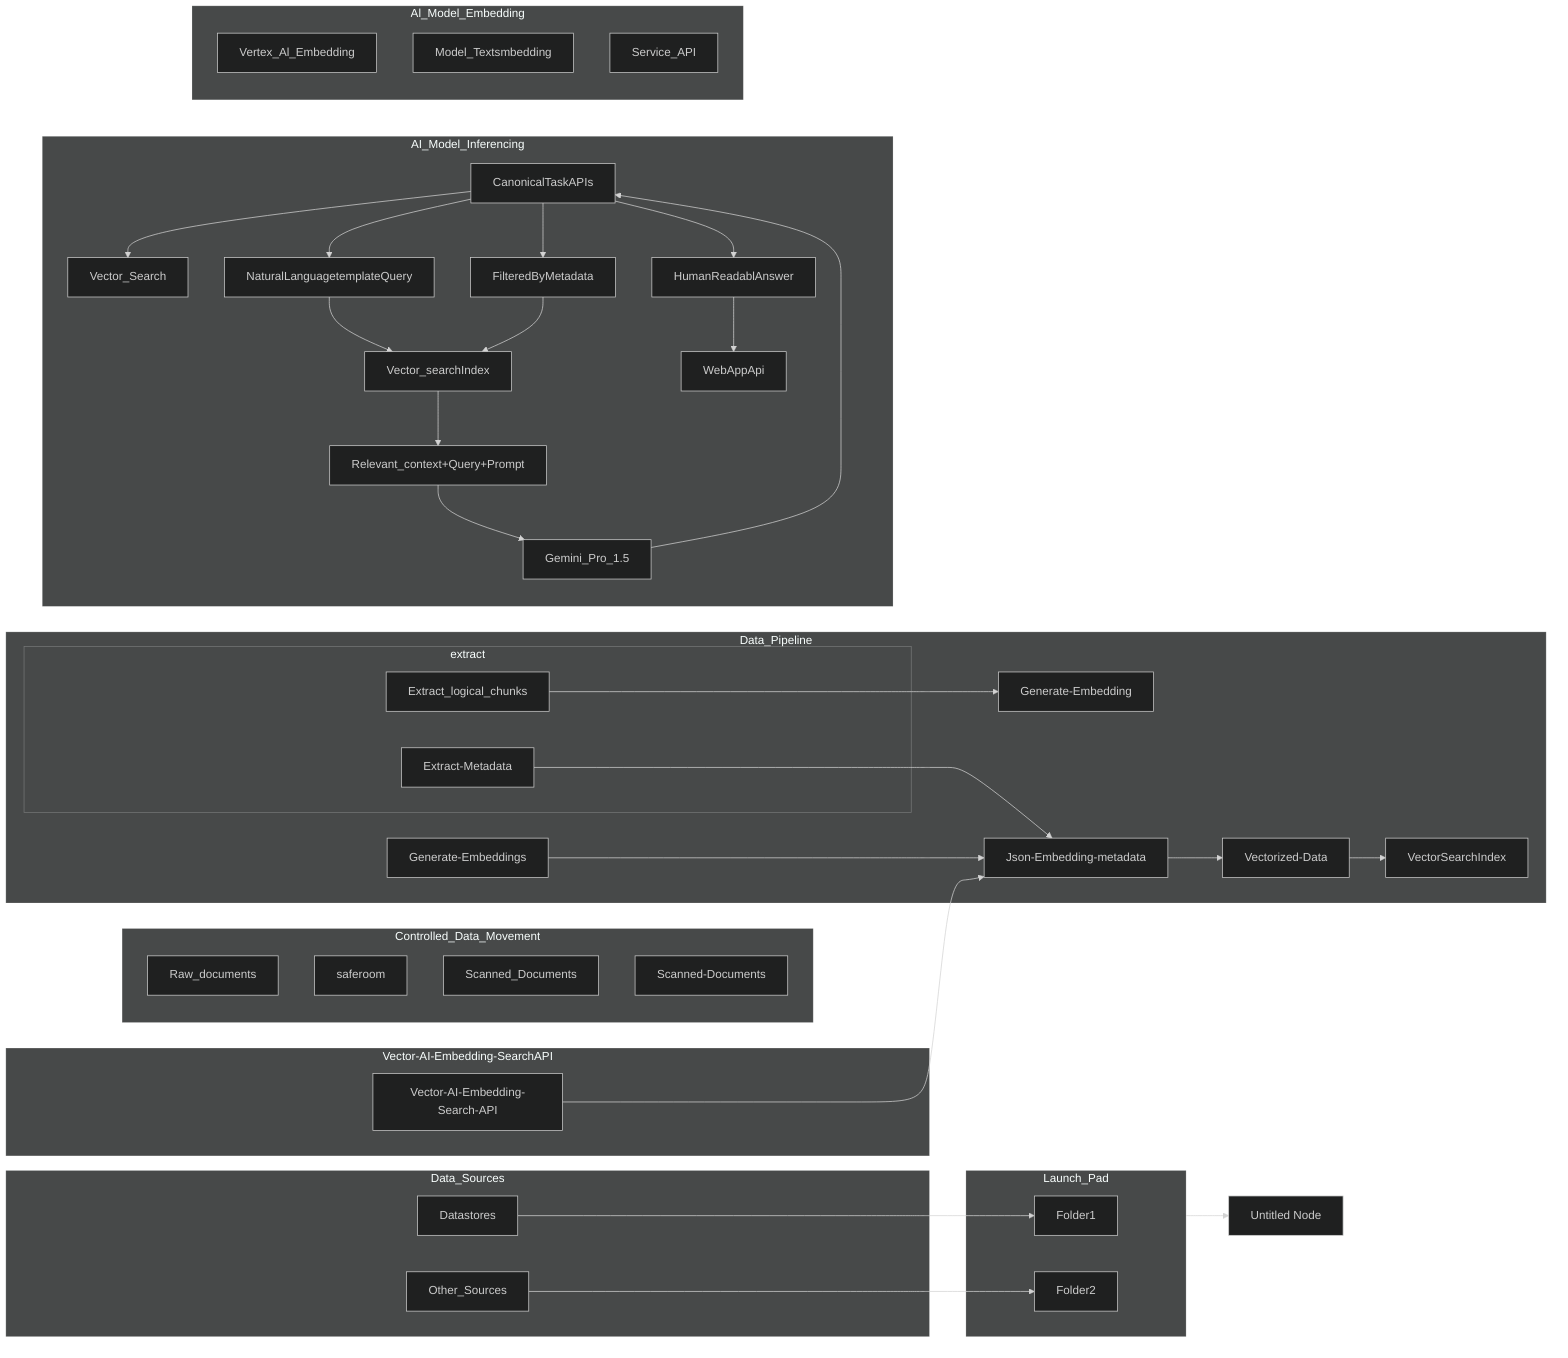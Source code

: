 ---
config:
  theme: dark
---

flowchart LR
 subgraph Launch_Pad["Launch_Pad"]
        Folder1["Folder1"]
        Folder2["Folder2"]
  end
 subgraph Data_Sources["Data_Sources"]
        Datastores["Datastores"]
        Other_Sources["Other_Sources"]
  end
 subgraph Controlled_Data_Movement["Controlled_Data_Movement"]
        Raw_documents["Raw_documents"]
        saferoom["saferoom"]
        Scanned_Documents["Scanned_Documents"]
        Scanned-Documents["Scanned-Documents"]
  end

 subgraph Data_Pipeline["Data_Pipeline"]
          subgraph extract["extract"]
            Extract-Metadata["Extract-Metadata"]
            Extract_logical_chunks["Extract_logical_chunks"]
         end
         Generate-Embedding["Generate-Embedding"]
        Json-Embedding-metadata["Json-Embedding-metadata"]
        VectorSearchIndex["VectorSearchIndex"]
        Vectorized-Data["Vectorized-Data"]
        Generate-Embeddings["Generate-Embeddings"]
  end
  subgraph Vector-AI-Embedding-SearchAPI
     Vector-AI-Embedding-Search-API["Vector-AI-Embedding-Search-API"]
  end
 subgraph AI_Model_Inferencing["AI_Model_Inferencing"]
        Vector_Search["Vector_Search"]
        CanonicalTaskAPIs["CanonicalTaskAPIs"]
        Vector_searchIndex["Vector_searchIndex"]
        NaturalLanguagetemplateQuery["NaturalLanguagetemplateQuery"]
        FilteredByMetadata["FilteredByMetadata"]
        WebAppApi["WebAppApi"]
        HumanReadablAnswer["HumanReadablAnswer"]
        Gemini_Pro_1.5["Gemini_Pro_1.5"]
        Relevant_context+Query+Prompt["Relevant_context+Query+Prompt"]
  end
 subgraph Al_Model_Embedding["Al_Model_Embedding"]
        Vertex_Al_Embedding["Vertex_Al_Embedding"]
        Model_Textsmbedding["Model_Textsmbedding"]
        Service_API["Service_API"]
  end
    Datastores --> Folder1
    Other_Sources --> Folder2
    Extract-Metadata --> Json-Embedding-metadata
    Extract_logical_chunks --> Generate-Embedding
    Generate-Embeddings --> Json-Embedding-metadata
    Json-Embedding-metadata --> Vectorized-Data
    Vectorized-Data --> VectorSearchIndex
    Vector-AI-Embedding-Search-API --> Json-Embedding-metadata
    CanonicalTaskAPIs --> Vector_Search & NaturalLanguagetemplateQuery & FilteredByMetadata & HumanReadablAnswer
    NaturalLanguagetemplateQuery --> Vector_searchIndex
    FilteredByMetadata --> Vector_searchIndex
    Vector_searchIndex --> Relevant_context+Query+Prompt
    Relevant_context+Query+Prompt --> Gemini_Pro_1.5
    Gemini_Pro_1.5 --> CanonicalTaskAPIs
    HumanReadablAnswer --> WebAppApi
    Launch_Pad --> n1["Untitled Node"]